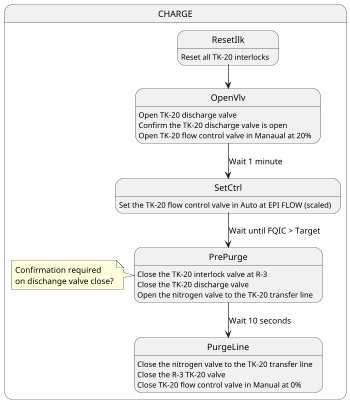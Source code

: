 @startuml
scale 350 width

state CHARGE {

    ResetIlk : Reset all TK-20 interlocks
    ResetIlk --> OpenVlv

    OpenVlv : Open TK-20 discharge valve
    OpenVlv : Confirm the TK-20 discharge valve is open

    OpenVlv : Open TK-20 flow control valve in Manaual at 20%

    OpenVlv --> SetCtrl : Wait 1 minute

    SetCtrl : Set the TK-20 flow control valve in Auto at EPI FLOW (scaled)

    SetCtrl --> PrePurge : Wait until FQIC > Target

    PrePurge : Close the TK-20 interlock valve at R-3
    PrePurge : Close the TK-20 discharge valve
    PrePurge : Open the nitrogen valve to the TK-20 transfer line

    note left of PrePurge : Confirmation required \non dischange valve close?

    PrePurge --> PurgeLine : Wait 10 seconds

    PurgeLine : Close the nitrogen valve to the TK-20 transfer line
    PurgeLine : Close the R-3 TK-20 valve
    PurgeLine : Close TK-20 flow control valve in Manual at 0%

}



@enduml